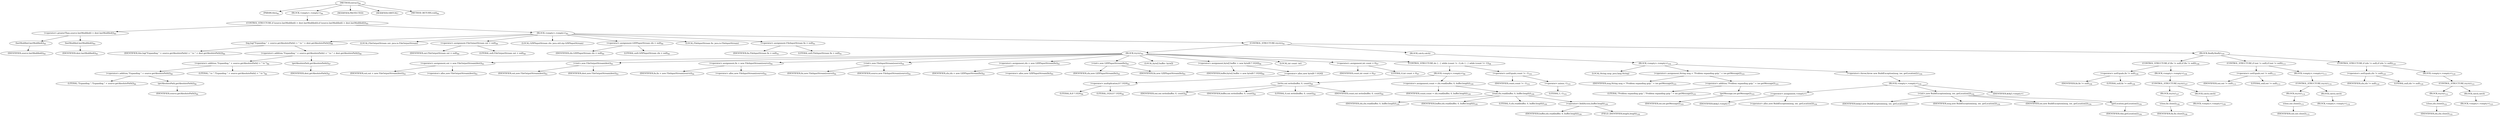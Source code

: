 digraph "extract" {  
"30" [label = <(METHOD,extract)<SUB>84</SUB>> ]
"4" [label = <(PARAM,this)<SUB>84</SUB>> ]
"31" [label = <(BLOCK,&lt;empty&gt;,&lt;empty&gt;)<SUB>84</SUB>> ]
"32" [label = <(CONTROL_STRUCTURE,if (source.lastModified() &gt; dest.lastModified()),if (source.lastModified() &gt; dest.lastModified()))<SUB>85</SUB>> ]
"33" [label = <(&lt;operator&gt;.greaterThan,source.lastModified() &gt; dest.lastModified())<SUB>85</SUB>> ]
"34" [label = <(lastModified,lastModified())<SUB>85</SUB>> ]
"35" [label = <(IDENTIFIER,source,lastModified())<SUB>85</SUB>> ]
"36" [label = <(lastModified,lastModified())<SUB>85</SUB>> ]
"37" [label = <(IDENTIFIER,dest,lastModified())<SUB>85</SUB>> ]
"38" [label = <(BLOCK,&lt;empty&gt;,&lt;empty&gt;)<SUB>85</SUB>> ]
"39" [label = <(log,log(&quot;Expanding &quot; + source.getAbsolutePath() + &quot; to &quot; + dest.getAbsolutePath()))<SUB>86</SUB>> ]
"3" [label = <(IDENTIFIER,this,log(&quot;Expanding &quot; + source.getAbsolutePath() + &quot; to &quot; + dest.getAbsolutePath()))<SUB>86</SUB>> ]
"40" [label = <(&lt;operator&gt;.addition,&quot;Expanding &quot; + source.getAbsolutePath() + &quot; to &quot; + dest.getAbsolutePath())<SUB>86</SUB>> ]
"41" [label = <(&lt;operator&gt;.addition,&quot;Expanding &quot; + source.getAbsolutePath() + &quot; to &quot;)<SUB>86</SUB>> ]
"42" [label = <(&lt;operator&gt;.addition,&quot;Expanding &quot; + source.getAbsolutePath())<SUB>86</SUB>> ]
"43" [label = <(LITERAL,&quot;Expanding &quot;,&quot;Expanding &quot; + source.getAbsolutePath())<SUB>86</SUB>> ]
"44" [label = <(getAbsolutePath,getAbsolutePath())<SUB>86</SUB>> ]
"45" [label = <(IDENTIFIER,source,getAbsolutePath())<SUB>86</SUB>> ]
"46" [label = <(LITERAL,&quot; to &quot;,&quot;Expanding &quot; + source.getAbsolutePath() + &quot; to &quot;)<SUB>86</SUB>> ]
"47" [label = <(getAbsolutePath,getAbsolutePath())<SUB>87</SUB>> ]
"48" [label = <(IDENTIFIER,dest,getAbsolutePath())<SUB>87</SUB>> ]
"6" [label = <(LOCAL,FileOutputStream out: java.io.FileOutputStream)> ]
"49" [label = <(&lt;operator&gt;.assignment,FileOutputStream out = null)<SUB>89</SUB>> ]
"50" [label = <(IDENTIFIER,out,FileOutputStream out = null)<SUB>89</SUB>> ]
"51" [label = <(LITERAL,null,FileOutputStream out = null)<SUB>89</SUB>> ]
"10" [label = <(LOCAL,GZIPInputStream zIn: java.util.zip.GZIPInputStream)> ]
"52" [label = <(&lt;operator&gt;.assignment,GZIPInputStream zIn = null)<SUB>90</SUB>> ]
"53" [label = <(IDENTIFIER,zIn,GZIPInputStream zIn = null)<SUB>90</SUB>> ]
"54" [label = <(LITERAL,null,GZIPInputStream zIn = null)<SUB>90</SUB>> ]
"8" [label = <(LOCAL,FileInputStream fis: java.io.FileInputStream)> ]
"55" [label = <(&lt;operator&gt;.assignment,FileInputStream fis = null)<SUB>91</SUB>> ]
"56" [label = <(IDENTIFIER,fis,FileInputStream fis = null)<SUB>91</SUB>> ]
"57" [label = <(LITERAL,null,FileInputStream fis = null)<SUB>91</SUB>> ]
"58" [label = <(CONTROL_STRUCTURE,try,try)<SUB>92</SUB>> ]
"59" [label = <(BLOCK,try,try)<SUB>92</SUB>> ]
"60" [label = <(&lt;operator&gt;.assignment,out = new FileOutputStream(dest))<SUB>93</SUB>> ]
"61" [label = <(IDENTIFIER,out,out = new FileOutputStream(dest))<SUB>93</SUB>> ]
"62" [label = <(&lt;operator&gt;.alloc,new FileOutputStream(dest))<SUB>93</SUB>> ]
"63" [label = <(&lt;init&gt;,new FileOutputStream(dest))<SUB>93</SUB>> ]
"5" [label = <(IDENTIFIER,out,new FileOutputStream(dest))<SUB>93</SUB>> ]
"64" [label = <(IDENTIFIER,dest,new FileOutputStream(dest))<SUB>93</SUB>> ]
"65" [label = <(&lt;operator&gt;.assignment,fis = new FileInputStream(source))<SUB>94</SUB>> ]
"66" [label = <(IDENTIFIER,fis,fis = new FileInputStream(source))<SUB>94</SUB>> ]
"67" [label = <(&lt;operator&gt;.alloc,new FileInputStream(source))<SUB>94</SUB>> ]
"68" [label = <(&lt;init&gt;,new FileInputStream(source))<SUB>94</SUB>> ]
"7" [label = <(IDENTIFIER,fis,new FileInputStream(source))<SUB>94</SUB>> ]
"69" [label = <(IDENTIFIER,source,new FileInputStream(source))<SUB>94</SUB>> ]
"70" [label = <(&lt;operator&gt;.assignment,zIn = new GZIPInputStream(fis))<SUB>95</SUB>> ]
"71" [label = <(IDENTIFIER,zIn,zIn = new GZIPInputStream(fis))<SUB>95</SUB>> ]
"72" [label = <(&lt;operator&gt;.alloc,new GZIPInputStream(fis))<SUB>95</SUB>> ]
"73" [label = <(&lt;init&gt;,new GZIPInputStream(fis))<SUB>95</SUB>> ]
"9" [label = <(IDENTIFIER,zIn,new GZIPInputStream(fis))<SUB>95</SUB>> ]
"74" [label = <(IDENTIFIER,fis,new GZIPInputStream(fis))<SUB>95</SUB>> ]
"75" [label = <(LOCAL,byte[] buffer: byte[])> ]
"76" [label = <(&lt;operator&gt;.assignment,byte[] buffer = new byte[8 * 1024])<SUB>96</SUB>> ]
"77" [label = <(IDENTIFIER,buffer,byte[] buffer = new byte[8 * 1024])<SUB>96</SUB>> ]
"78" [label = <(&lt;operator&gt;.alloc,new byte[8 * 1024])> ]
"79" [label = <(&lt;operator&gt;.multiplication,8 * 1024)<SUB>96</SUB>> ]
"80" [label = <(LITERAL,8,8 * 1024)<SUB>96</SUB>> ]
"81" [label = <(LITERAL,1024,8 * 1024)<SUB>96</SUB>> ]
"82" [label = <(LOCAL,int count: int)> ]
"83" [label = <(&lt;operator&gt;.assignment,int count = 0)<SUB>97</SUB>> ]
"84" [label = <(IDENTIFIER,count,int count = 0)<SUB>97</SUB>> ]
"85" [label = <(LITERAL,0,int count = 0)<SUB>97</SUB>> ]
"86" [label = <(CONTROL_STRUCTURE,do {...} while (count != -1),do {...} while (count != -1))<SUB>98</SUB>> ]
"87" [label = <(BLOCK,&lt;empty&gt;,&lt;empty&gt;)<SUB>98</SUB>> ]
"88" [label = <(write,out.write(buffer, 0, count))<SUB>99</SUB>> ]
"89" [label = <(IDENTIFIER,out,out.write(buffer, 0, count))<SUB>99</SUB>> ]
"90" [label = <(IDENTIFIER,buffer,out.write(buffer, 0, count))<SUB>99</SUB>> ]
"91" [label = <(LITERAL,0,out.write(buffer, 0, count))<SUB>99</SUB>> ]
"92" [label = <(IDENTIFIER,count,out.write(buffer, 0, count))<SUB>99</SUB>> ]
"93" [label = <(&lt;operator&gt;.assignment,count = zIn.read(buffer, 0, buffer.length))<SUB>100</SUB>> ]
"94" [label = <(IDENTIFIER,count,count = zIn.read(buffer, 0, buffer.length))<SUB>100</SUB>> ]
"95" [label = <(read,zIn.read(buffer, 0, buffer.length))<SUB>100</SUB>> ]
"96" [label = <(IDENTIFIER,zIn,zIn.read(buffer, 0, buffer.length))<SUB>100</SUB>> ]
"97" [label = <(IDENTIFIER,buffer,zIn.read(buffer, 0, buffer.length))<SUB>100</SUB>> ]
"98" [label = <(LITERAL,0,zIn.read(buffer, 0, buffer.length))<SUB>100</SUB>> ]
"99" [label = <(&lt;operator&gt;.fieldAccess,buffer.length)<SUB>100</SUB>> ]
"100" [label = <(IDENTIFIER,buffer,zIn.read(buffer, 0, buffer.length))<SUB>100</SUB>> ]
"101" [label = <(FIELD_IDENTIFIER,length,length)<SUB>100</SUB>> ]
"102" [label = <(&lt;operator&gt;.notEquals,count != -1)<SUB>101</SUB>> ]
"103" [label = <(IDENTIFIER,count,count != -1)<SUB>101</SUB>> ]
"104" [label = <(&lt;operator&gt;.minus,-1)<SUB>101</SUB>> ]
"105" [label = <(LITERAL,1,-1)<SUB>101</SUB>> ]
"106" [label = <(BLOCK,catch,catch)> ]
"107" [label = <(BLOCK,&lt;empty&gt;,&lt;empty&gt;)<SUB>102</SUB>> ]
"108" [label = <(LOCAL,String msg: java.lang.String)> ]
"109" [label = <(&lt;operator&gt;.assignment,String msg = &quot;Problem expanding gzip &quot; + ioe.getMessage())<SUB>103</SUB>> ]
"110" [label = <(IDENTIFIER,msg,String msg = &quot;Problem expanding gzip &quot; + ioe.getMessage())<SUB>103</SUB>> ]
"111" [label = <(&lt;operator&gt;.addition,&quot;Problem expanding gzip &quot; + ioe.getMessage())<SUB>103</SUB>> ]
"112" [label = <(LITERAL,&quot;Problem expanding gzip &quot;,&quot;Problem expanding gzip &quot; + ioe.getMessage())<SUB>103</SUB>> ]
"113" [label = <(getMessage,ioe.getMessage())<SUB>103</SUB>> ]
"114" [label = <(IDENTIFIER,ioe,ioe.getMessage())<SUB>103</SUB>> ]
"115" [label = <(&lt;operator&gt;.throw,throw new BuildException(msg, ioe, getLocation());)<SUB>104</SUB>> ]
"116" [label = <(BLOCK,&lt;empty&gt;,&lt;empty&gt;)<SUB>104</SUB>> ]
"117" [label = <(&lt;operator&gt;.assignment,&lt;empty&gt;)> ]
"118" [label = <(IDENTIFIER,$obj3,&lt;empty&gt;)> ]
"119" [label = <(&lt;operator&gt;.alloc,new BuildException(msg, ioe, getLocation()))<SUB>104</SUB>> ]
"120" [label = <(&lt;init&gt;,new BuildException(msg, ioe, getLocation()))<SUB>104</SUB>> ]
"121" [label = <(IDENTIFIER,$obj3,new BuildException(msg, ioe, getLocation()))> ]
"122" [label = <(IDENTIFIER,msg,new BuildException(msg, ioe, getLocation()))<SUB>104</SUB>> ]
"123" [label = <(IDENTIFIER,ioe,new BuildException(msg, ioe, getLocation()))<SUB>104</SUB>> ]
"124" [label = <(getLocation,getLocation())<SUB>104</SUB>> ]
"11" [label = <(IDENTIFIER,this,getLocation())<SUB>104</SUB>> ]
"125" [label = <(IDENTIFIER,$obj3,&lt;empty&gt;)> ]
"126" [label = <(BLOCK,finally,finally)<SUB>105</SUB>> ]
"127" [label = <(CONTROL_STRUCTURE,if (fis != null),if (fis != null))<SUB>106</SUB>> ]
"128" [label = <(&lt;operator&gt;.notEquals,fis != null)<SUB>106</SUB>> ]
"129" [label = <(IDENTIFIER,fis,fis != null)<SUB>106</SUB>> ]
"130" [label = <(LITERAL,null,fis != null)<SUB>106</SUB>> ]
"131" [label = <(BLOCK,&lt;empty&gt;,&lt;empty&gt;)<SUB>106</SUB>> ]
"132" [label = <(CONTROL_STRUCTURE,try,try)<SUB>107</SUB>> ]
"133" [label = <(BLOCK,try,try)<SUB>107</SUB>> ]
"134" [label = <(close,fis.close())<SUB>108</SUB>> ]
"135" [label = <(IDENTIFIER,fis,fis.close())<SUB>108</SUB>> ]
"136" [label = <(BLOCK,catch,catch)> ]
"137" [label = <(BLOCK,&lt;empty&gt;,&lt;empty&gt;)<SUB>109</SUB>> ]
"138" [label = <(CONTROL_STRUCTURE,if (out != null),if (out != null))<SUB>113</SUB>> ]
"139" [label = <(&lt;operator&gt;.notEquals,out != null)<SUB>113</SUB>> ]
"140" [label = <(IDENTIFIER,out,out != null)<SUB>113</SUB>> ]
"141" [label = <(LITERAL,null,out != null)<SUB>113</SUB>> ]
"142" [label = <(BLOCK,&lt;empty&gt;,&lt;empty&gt;)<SUB>113</SUB>> ]
"143" [label = <(CONTROL_STRUCTURE,try,try)<SUB>114</SUB>> ]
"144" [label = <(BLOCK,try,try)<SUB>114</SUB>> ]
"145" [label = <(close,out.close())<SUB>115</SUB>> ]
"146" [label = <(IDENTIFIER,out,out.close())<SUB>115</SUB>> ]
"147" [label = <(BLOCK,catch,catch)> ]
"148" [label = <(BLOCK,&lt;empty&gt;,&lt;empty&gt;)<SUB>116</SUB>> ]
"149" [label = <(CONTROL_STRUCTURE,if (zIn != null),if (zIn != null))<SUB>120</SUB>> ]
"150" [label = <(&lt;operator&gt;.notEquals,zIn != null)<SUB>120</SUB>> ]
"151" [label = <(IDENTIFIER,zIn,zIn != null)<SUB>120</SUB>> ]
"152" [label = <(LITERAL,null,zIn != null)<SUB>120</SUB>> ]
"153" [label = <(BLOCK,&lt;empty&gt;,&lt;empty&gt;)<SUB>120</SUB>> ]
"154" [label = <(CONTROL_STRUCTURE,try,try)<SUB>121</SUB>> ]
"155" [label = <(BLOCK,try,try)<SUB>121</SUB>> ]
"156" [label = <(close,zIn.close())<SUB>122</SUB>> ]
"157" [label = <(IDENTIFIER,zIn,zIn.close())<SUB>122</SUB>> ]
"158" [label = <(BLOCK,catch,catch)> ]
"159" [label = <(BLOCK,&lt;empty&gt;,&lt;empty&gt;)<SUB>123</SUB>> ]
"160" [label = <(MODIFIER,PROTECTED)> ]
"161" [label = <(MODIFIER,VIRTUAL)> ]
"162" [label = <(METHOD_RETURN,void)<SUB>84</SUB>> ]
  "30" -> "4" 
  "30" -> "31" 
  "30" -> "160" 
  "30" -> "161" 
  "30" -> "162" 
  "31" -> "32" 
  "32" -> "33" 
  "32" -> "38" 
  "33" -> "34" 
  "33" -> "36" 
  "34" -> "35" 
  "36" -> "37" 
  "38" -> "39" 
  "38" -> "6" 
  "38" -> "49" 
  "38" -> "10" 
  "38" -> "52" 
  "38" -> "8" 
  "38" -> "55" 
  "38" -> "58" 
  "39" -> "3" 
  "39" -> "40" 
  "40" -> "41" 
  "40" -> "47" 
  "41" -> "42" 
  "41" -> "46" 
  "42" -> "43" 
  "42" -> "44" 
  "44" -> "45" 
  "47" -> "48" 
  "49" -> "50" 
  "49" -> "51" 
  "52" -> "53" 
  "52" -> "54" 
  "55" -> "56" 
  "55" -> "57" 
  "58" -> "59" 
  "58" -> "106" 
  "58" -> "126" 
  "59" -> "60" 
  "59" -> "63" 
  "59" -> "65" 
  "59" -> "68" 
  "59" -> "70" 
  "59" -> "73" 
  "59" -> "75" 
  "59" -> "76" 
  "59" -> "82" 
  "59" -> "83" 
  "59" -> "86" 
  "60" -> "61" 
  "60" -> "62" 
  "63" -> "5" 
  "63" -> "64" 
  "65" -> "66" 
  "65" -> "67" 
  "68" -> "7" 
  "68" -> "69" 
  "70" -> "71" 
  "70" -> "72" 
  "73" -> "9" 
  "73" -> "74" 
  "76" -> "77" 
  "76" -> "78" 
  "78" -> "79" 
  "79" -> "80" 
  "79" -> "81" 
  "83" -> "84" 
  "83" -> "85" 
  "86" -> "87" 
  "86" -> "102" 
  "87" -> "88" 
  "87" -> "93" 
  "88" -> "89" 
  "88" -> "90" 
  "88" -> "91" 
  "88" -> "92" 
  "93" -> "94" 
  "93" -> "95" 
  "95" -> "96" 
  "95" -> "97" 
  "95" -> "98" 
  "95" -> "99" 
  "99" -> "100" 
  "99" -> "101" 
  "102" -> "103" 
  "102" -> "104" 
  "104" -> "105" 
  "106" -> "107" 
  "107" -> "108" 
  "107" -> "109" 
  "107" -> "115" 
  "109" -> "110" 
  "109" -> "111" 
  "111" -> "112" 
  "111" -> "113" 
  "113" -> "114" 
  "115" -> "116" 
  "116" -> "117" 
  "116" -> "120" 
  "116" -> "125" 
  "117" -> "118" 
  "117" -> "119" 
  "120" -> "121" 
  "120" -> "122" 
  "120" -> "123" 
  "120" -> "124" 
  "124" -> "11" 
  "126" -> "127" 
  "126" -> "138" 
  "126" -> "149" 
  "127" -> "128" 
  "127" -> "131" 
  "128" -> "129" 
  "128" -> "130" 
  "131" -> "132" 
  "132" -> "133" 
  "132" -> "136" 
  "133" -> "134" 
  "134" -> "135" 
  "136" -> "137" 
  "138" -> "139" 
  "138" -> "142" 
  "139" -> "140" 
  "139" -> "141" 
  "142" -> "143" 
  "143" -> "144" 
  "143" -> "147" 
  "144" -> "145" 
  "145" -> "146" 
  "147" -> "148" 
  "149" -> "150" 
  "149" -> "153" 
  "150" -> "151" 
  "150" -> "152" 
  "153" -> "154" 
  "154" -> "155" 
  "154" -> "158" 
  "155" -> "156" 
  "156" -> "157" 
  "158" -> "159" 
}
